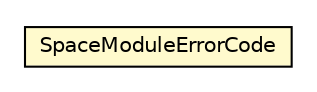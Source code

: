 #!/usr/local/bin/dot
#
# Class diagram 
# Generated by UMLGraph version R5_6-24-gf6e263 (http://www.umlgraph.org/)
#

digraph G {
	edge [fontname="Helvetica",fontsize=10,labelfontname="Helvetica",labelfontsize=10];
	node [fontname="Helvetica",fontsize=10,shape=plaintext];
	nodesep=0.25;
	ranksep=0.5;
	// org.universAAL.middleware.modules.exception.SpaceModuleErrorCode
	c364484 [label=<<table title="org.universAAL.middleware.modules.exception.SpaceModuleErrorCode" border="0" cellborder="1" cellspacing="0" cellpadding="2" port="p" bgcolor="lemonChiffon" href="./SpaceModuleErrorCode.html">
		<tr><td><table border="0" cellspacing="0" cellpadding="1">
<tr><td align="center" balign="center"> SpaceModuleErrorCode </td></tr>
		</table></td></tr>
		</table>>, URL="./SpaceModuleErrorCode.html", fontname="Helvetica", fontcolor="black", fontsize=10.0];
}

